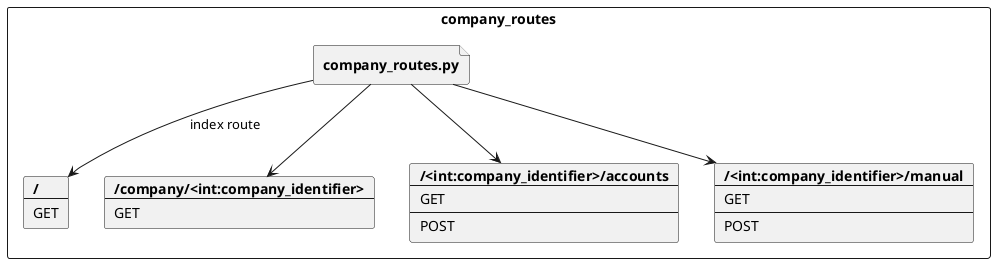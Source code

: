 @startuml
rectangle company_routes {
    file file_company [
        **company_routes.py**
    ]
    card index[
        **/**
        ----
        GET
    ]

    card company_information[
        **/company/<int:company_identifier>**
        ----
        GET
    ]

    card account_information[
        **/<int:company_identifier>/accounts**
        ----
        GET
        ----
        POST
    ]

    card manual[
        **/<int:company_identifier>/manual**
        ----
        GET
        ----
        POST
    ]
}

file_company --> index :index route
file_company --> company_information
file_company --> account_information 
file_company --> manual
@enduml